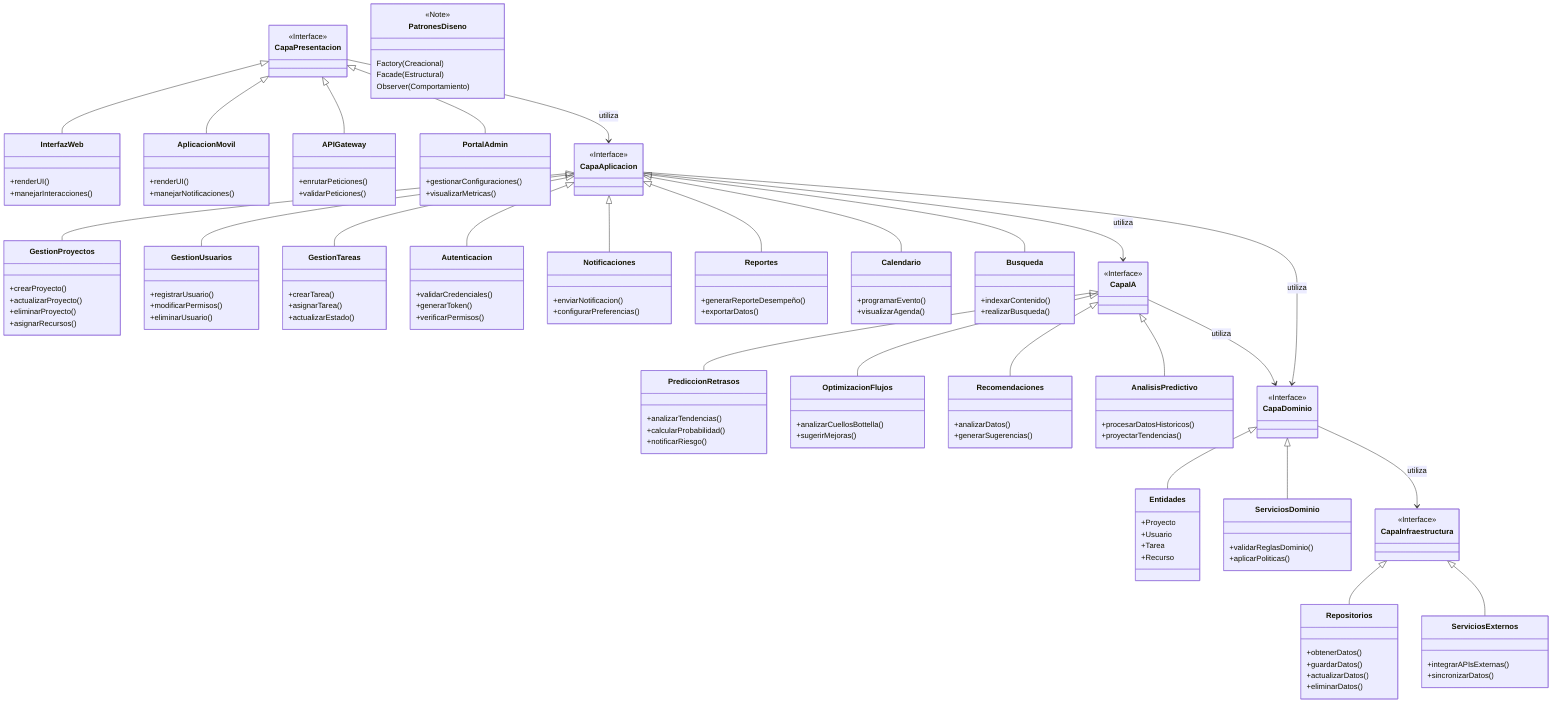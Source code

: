 classDiagram
    %% Definición de las capas de la arquitectura
    
    %% Capa de Presentación
    class CapaPresentacion {
        <<Interface>>
    }
    
    class InterfazWeb {
        +renderUI()
        +manejarInteracciones()
    }
    
    class AplicacionMovil {
        +renderUI()
        +manejarNotificaciones()
    }
    
    class APIGateway {
        +enrutarPeticiones()
        +validarPeticiones()
    }
    
    class PortalAdmin {
        +gestionarConfiguraciones()
        +visualizarMetricas()
    }
    
    %% Capa de Aplicación
    class CapaAplicacion {
        <<Interface>>
    }
    
    class GestionProyectos {
        +crearProyecto()
        +actualizarProyecto()
        +eliminarProyecto()
        +asignarRecursos()
    }
    
    class GestionUsuarios {
        +registrarUsuario()
        +modificarPermisos()
        +eliminarUsuario()
    }
    
    class GestionTareas {
        +crearTarea()
        +asignarTarea()
        +actualizarEstado()
    }
    
    class Autenticacion {
        +validarCredenciales()
        +generarToken()
        +verificarPermisos()
    }
    
    class Notificaciones {
        +enviarNotificacion()
        +configurarPreferencias()
    }
    
    class Reportes {
        +generarReporteDesempeño()
        +exportarDatos()
    }
    
    class Calendario {
        +programarEvento()
        +visualizarAgenda()
    }
    
    class Busqueda {
        +indexarContenido()
        +realizarBusqueda()
    }
    
    %% Capa de Inteligencia Artificial
    class CapaIA {
        <<Interface>>
    }
    
    class PrediccionRetrasos {
        +analizarTendencias()
        +calcularProbabilidad()
        +notificarRiesgo()
    }
    
    class OptimizacionFlujos {
        +analizarCuellosBottella()
        +sugerirMejoras()
    }
    
    class Recomendaciones {
        +analizarDatos()
        +generarSugerencias()
    }
    
    class AnalisisPredictivo {
        +procesarDatosHistoricos()
        +proyectarTendencias()
    }
    
    %% Capa de Dominio
    class CapaDominio {
        <<Interface>>
    }
    
    class Entidades {
        +Proyecto
        +Usuario
        +Tarea
        +Recurso
    }
    
    class ServiciosDominio {
        +validarReglasDominio()
        +aplicarPoliticas()
    }
    
    %% Capa de Infraestructura
    class CapaInfraestructura {
        <<Interface>>
    }
    
    class Repositorios {
        +obtenerDatos()
        +guardarDatos()
        +actualizarDatos()
        +eliminarDatos()
    }
    
    class ServiciosExternos {
        +integrarAPIsExternas()
        +sincronizarDatos()
    }
    
    %% Patrones de Diseño
    class PatronesDiseno {
        <<Note>>
        Factory (Creacional)
        Facade (Estructural)
        Observer (Comportamiento)
    }
    
    %% Relaciones entre capas
    CapaPresentacion <|-- InterfazWeb
    CapaPresentacion <|-- AplicacionMovil
    CapaPresentacion <|-- APIGateway
    CapaPresentacion <|-- PortalAdmin
    
    CapaAplicacion <|-- GestionProyectos
    CapaAplicacion <|-- GestionUsuarios
    CapaAplicacion <|-- GestionTareas
    CapaAplicacion <|-- Autenticacion
    CapaAplicacion <|-- Notificaciones
    CapaAplicacion <|-- Reportes
    CapaAplicacion <|-- Calendario
    CapaAplicacion <|-- Busqueda
    
    CapaIA <|-- PrediccionRetrasos
    CapaIA <|-- OptimizacionFlujos
    CapaIA <|-- Recomendaciones
    CapaIA <|-- AnalisisPredictivo
    
    CapaDominio <|-- Entidades
    CapaDominio <|-- ServiciosDominio
    
    CapaInfraestructura <|-- Repositorios
    CapaInfraestructura <|-- ServiciosExternos
    
    %% Relaciones entre componentes de capas
    CapaPresentacion --> CapaAplicacion : utiliza
    CapaAplicacion --> CapaIA : utiliza
    CapaAplicacion --> CapaDominio : utiliza
    CapaIA --> CapaDominio : utiliza
    CapaDominio --> CapaInfraestructura : utiliza